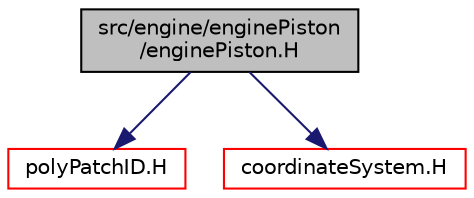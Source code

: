 digraph "src/engine/enginePiston/enginePiston.H"
{
  bgcolor="transparent";
  edge [fontname="Helvetica",fontsize="10",labelfontname="Helvetica",labelfontsize="10"];
  node [fontname="Helvetica",fontsize="10",shape=record];
  Node1 [label="src/engine/enginePiston\l/enginePiston.H",height=0.2,width=0.4,color="black", fillcolor="grey75", style="filled", fontcolor="black"];
  Node1 -> Node2 [color="midnightblue",fontsize="10",style="solid",fontname="Helvetica"];
  Node2 [label="polyPatchID.H",height=0.2,width=0.4,color="red",URL="$a08469.html"];
  Node1 -> Node3 [color="midnightblue",fontsize="10",style="solid",fontname="Helvetica"];
  Node3 [label="coordinateSystem.H",height=0.2,width=0.4,color="red",URL="$a07253.html"];
}
